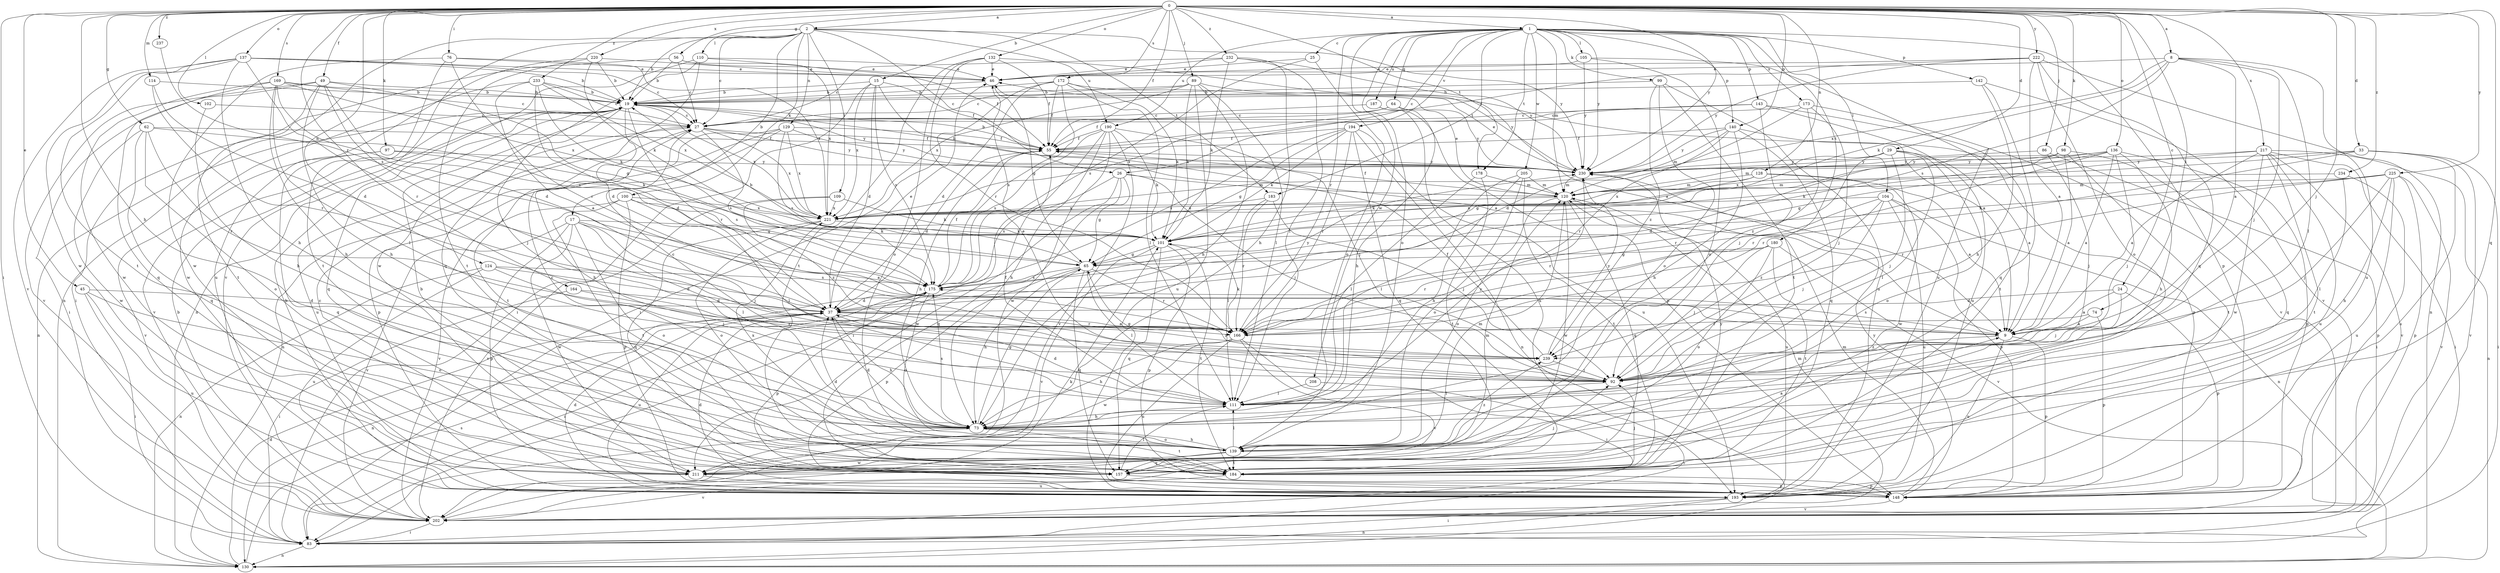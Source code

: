 strict digraph  {
0;
1;
2;
8;
9;
15;
17;
19;
24;
25;
26;
27;
29;
33;
37;
45;
46;
49;
55;
56;
62;
64;
65;
73;
74;
76;
83;
86;
89;
92;
97;
98;
99;
100;
101;
102;
104;
105;
109;
110;
111;
114;
120;
124;
128;
129;
130;
132;
136;
137;
139;
140;
142;
143;
148;
157;
164;
166;
169;
172;
173;
175;
178;
180;
183;
184;
187;
190;
193;
194;
202;
205;
208;
211;
217;
220;
221;
222;
225;
230;
232;
233;
234;
237;
239;
0 -> 1  [label=a];
0 -> 2  [label=a];
0 -> 8  [label=a];
0 -> 15  [label=b];
0 -> 24  [label=c];
0 -> 29  [label=d];
0 -> 33  [label=d];
0 -> 45  [label=e];
0 -> 49  [label=f];
0 -> 55  [label=f];
0 -> 56  [label=g];
0 -> 62  [label=g];
0 -> 73  [label=h];
0 -> 74  [label=i];
0 -> 76  [label=i];
0 -> 83  [label=i];
0 -> 86  [label=j];
0 -> 89  [label=j];
0 -> 92  [label=j];
0 -> 97  [label=k];
0 -> 98  [label=k];
0 -> 102  [label=l];
0 -> 114  [label=m];
0 -> 124  [label=n];
0 -> 128  [label=n];
0 -> 132  [label=o];
0 -> 136  [label=o];
0 -> 137  [label=o];
0 -> 140  [label=p];
0 -> 157  [label=q];
0 -> 164  [label=r];
0 -> 169  [label=s];
0 -> 172  [label=s];
0 -> 178  [label=t];
0 -> 217  [label=x];
0 -> 220  [label=x];
0 -> 222  [label=y];
0 -> 225  [label=y];
0 -> 230  [label=y];
0 -> 232  [label=z];
0 -> 233  [label=z];
0 -> 234  [label=z];
0 -> 237  [label=z];
1 -> 25  [label=c];
1 -> 26  [label=c];
1 -> 64  [label=g];
1 -> 99  [label=k];
1 -> 104  [label=l];
1 -> 105  [label=l];
1 -> 120  [label=m];
1 -> 139  [label=o];
1 -> 140  [label=p];
1 -> 142  [label=p];
1 -> 143  [label=p];
1 -> 148  [label=p];
1 -> 166  [label=r];
1 -> 173  [label=s];
1 -> 178  [label=t];
1 -> 180  [label=t];
1 -> 183  [label=t];
1 -> 187  [label=u];
1 -> 190  [label=u];
1 -> 194  [label=v];
1 -> 205  [label=w];
1 -> 208  [label=w];
1 -> 230  [label=y];
2 -> 17  [label=b];
2 -> 19  [label=b];
2 -> 26  [label=c];
2 -> 27  [label=c];
2 -> 100  [label=k];
2 -> 109  [label=l];
2 -> 110  [label=l];
2 -> 129  [label=n];
2 -> 130  [label=n];
2 -> 183  [label=t];
2 -> 190  [label=u];
2 -> 202  [label=v];
2 -> 230  [label=y];
8 -> 9  [label=a];
8 -> 46  [label=e];
8 -> 92  [label=j];
8 -> 101  [label=k];
8 -> 111  [label=l];
8 -> 175  [label=s];
8 -> 193  [label=u];
8 -> 221  [label=x];
9 -> 148  [label=p];
9 -> 175  [label=s];
9 -> 193  [label=u];
9 -> 239  [label=z];
15 -> 9  [label=a];
15 -> 19  [label=b];
15 -> 37  [label=d];
15 -> 55  [label=f];
15 -> 83  [label=i];
15 -> 175  [label=s];
15 -> 221  [label=x];
17 -> 9  [label=a];
17 -> 92  [label=j];
17 -> 101  [label=k];
17 -> 111  [label=l];
17 -> 139  [label=o];
17 -> 148  [label=p];
17 -> 202  [label=v];
17 -> 211  [label=w];
19 -> 27  [label=c];
19 -> 37  [label=d];
19 -> 92  [label=j];
19 -> 130  [label=n];
19 -> 157  [label=q];
19 -> 166  [label=r];
19 -> 202  [label=v];
19 -> 221  [label=x];
19 -> 230  [label=y];
24 -> 9  [label=a];
24 -> 37  [label=d];
24 -> 92  [label=j];
24 -> 148  [label=p];
25 -> 46  [label=e];
25 -> 139  [label=o];
25 -> 175  [label=s];
26 -> 65  [label=g];
26 -> 92  [label=j];
26 -> 120  [label=m];
26 -> 157  [label=q];
26 -> 175  [label=s];
26 -> 211  [label=w];
27 -> 55  [label=f];
27 -> 175  [label=s];
27 -> 184  [label=t];
27 -> 193  [label=u];
27 -> 221  [label=x];
27 -> 230  [label=y];
29 -> 9  [label=a];
29 -> 92  [label=j];
29 -> 111  [label=l];
29 -> 120  [label=m];
29 -> 139  [label=o];
29 -> 166  [label=r];
29 -> 230  [label=y];
33 -> 83  [label=i];
33 -> 166  [label=r];
33 -> 193  [label=u];
33 -> 202  [label=v];
33 -> 221  [label=x];
33 -> 230  [label=y];
37 -> 9  [label=a];
37 -> 46  [label=e];
37 -> 73  [label=h];
37 -> 166  [label=r];
37 -> 193  [label=u];
37 -> 230  [label=y];
37 -> 239  [label=z];
45 -> 37  [label=d];
45 -> 83  [label=i];
45 -> 139  [label=o];
45 -> 193  [label=u];
46 -> 19  [label=b];
46 -> 65  [label=g];
49 -> 19  [label=b];
49 -> 37  [label=d];
49 -> 65  [label=g];
49 -> 73  [label=h];
49 -> 83  [label=i];
49 -> 184  [label=t];
49 -> 202  [label=v];
49 -> 239  [label=z];
55 -> 19  [label=b];
55 -> 37  [label=d];
55 -> 73  [label=h];
55 -> 230  [label=y];
56 -> 19  [label=b];
56 -> 27  [label=c];
56 -> 46  [label=e];
56 -> 83  [label=i];
56 -> 221  [label=x];
62 -> 55  [label=f];
62 -> 101  [label=k];
62 -> 139  [label=o];
62 -> 157  [label=q];
62 -> 166  [label=r];
62 -> 211  [label=w];
64 -> 27  [label=c];
64 -> 55  [label=f];
64 -> 73  [label=h];
64 -> 230  [label=y];
65 -> 19  [label=b];
65 -> 73  [label=h];
65 -> 111  [label=l];
65 -> 148  [label=p];
65 -> 157  [label=q];
65 -> 166  [label=r];
65 -> 175  [label=s];
73 -> 27  [label=c];
73 -> 37  [label=d];
73 -> 65  [label=g];
73 -> 83  [label=i];
73 -> 139  [label=o];
73 -> 175  [label=s];
73 -> 184  [label=t];
74 -> 9  [label=a];
74 -> 148  [label=p];
74 -> 166  [label=r];
76 -> 46  [label=e];
76 -> 166  [label=r];
76 -> 184  [label=t];
76 -> 211  [label=w];
76 -> 221  [label=x];
83 -> 130  [label=n];
86 -> 83  [label=i];
86 -> 92  [label=j];
86 -> 230  [label=y];
89 -> 19  [label=b];
89 -> 27  [label=c];
89 -> 73  [label=h];
89 -> 101  [label=k];
89 -> 111  [label=l];
89 -> 193  [label=u];
89 -> 221  [label=x];
89 -> 230  [label=y];
92 -> 27  [label=c];
92 -> 46  [label=e];
92 -> 65  [label=g];
92 -> 111  [label=l];
97 -> 157  [label=q];
97 -> 175  [label=s];
97 -> 202  [label=v];
97 -> 230  [label=y];
98 -> 9  [label=a];
98 -> 37  [label=d];
98 -> 157  [label=q];
98 -> 184  [label=t];
98 -> 230  [label=y];
99 -> 19  [label=b];
99 -> 139  [label=o];
99 -> 184  [label=t];
99 -> 193  [label=u];
99 -> 239  [label=z];
100 -> 65  [label=g];
100 -> 111  [label=l];
100 -> 148  [label=p];
100 -> 184  [label=t];
100 -> 202  [label=v];
100 -> 221  [label=x];
101 -> 65  [label=g];
101 -> 148  [label=p];
101 -> 157  [label=q];
101 -> 184  [label=t];
101 -> 202  [label=v];
102 -> 27  [label=c];
102 -> 73  [label=h];
104 -> 92  [label=j];
104 -> 130  [label=n];
104 -> 148  [label=p];
104 -> 166  [label=r];
104 -> 193  [label=u];
104 -> 221  [label=x];
104 -> 239  [label=z];
105 -> 46  [label=e];
105 -> 139  [label=o];
105 -> 193  [label=u];
105 -> 230  [label=y];
109 -> 101  [label=k];
109 -> 202  [label=v];
109 -> 221  [label=x];
109 -> 239  [label=z];
110 -> 46  [label=e];
110 -> 55  [label=f];
110 -> 130  [label=n];
110 -> 157  [label=q];
110 -> 211  [label=w];
111 -> 37  [label=d];
111 -> 55  [label=f];
111 -> 73  [label=h];
111 -> 230  [label=y];
114 -> 19  [label=b];
114 -> 37  [label=d];
114 -> 166  [label=r];
120 -> 46  [label=e];
120 -> 55  [label=f];
120 -> 139  [label=o];
120 -> 157  [label=q];
120 -> 193  [label=u];
120 -> 211  [label=w];
120 -> 221  [label=x];
124 -> 37  [label=d];
124 -> 92  [label=j];
124 -> 130  [label=n];
124 -> 175  [label=s];
124 -> 193  [label=u];
128 -> 9  [label=a];
128 -> 101  [label=k];
128 -> 120  [label=m];
128 -> 211  [label=w];
128 -> 221  [label=x];
129 -> 55  [label=f];
129 -> 73  [label=h];
129 -> 130  [label=n];
129 -> 148  [label=p];
129 -> 175  [label=s];
129 -> 221  [label=x];
129 -> 230  [label=y];
130 -> 37  [label=d];
130 -> 175  [label=s];
132 -> 9  [label=a];
132 -> 46  [label=e];
132 -> 55  [label=f];
132 -> 139  [label=o];
132 -> 166  [label=r];
132 -> 184  [label=t];
136 -> 9  [label=a];
136 -> 65  [label=g];
136 -> 73  [label=h];
136 -> 92  [label=j];
136 -> 101  [label=k];
136 -> 148  [label=p];
136 -> 166  [label=r];
136 -> 230  [label=y];
137 -> 19  [label=b];
137 -> 27  [label=c];
137 -> 46  [label=e];
137 -> 73  [label=h];
137 -> 166  [label=r];
137 -> 184  [label=t];
137 -> 202  [label=v];
137 -> 211  [label=w];
139 -> 9  [label=a];
139 -> 37  [label=d];
139 -> 73  [label=h];
139 -> 111  [label=l];
139 -> 120  [label=m];
139 -> 157  [label=q];
139 -> 184  [label=t];
139 -> 211  [label=w];
139 -> 221  [label=x];
139 -> 239  [label=z];
140 -> 55  [label=f];
140 -> 73  [label=h];
140 -> 120  [label=m];
140 -> 148  [label=p];
140 -> 157  [label=q];
140 -> 166  [label=r];
140 -> 230  [label=y];
142 -> 19  [label=b];
142 -> 73  [label=h];
142 -> 157  [label=q];
142 -> 202  [label=v];
143 -> 27  [label=c];
143 -> 92  [label=j];
143 -> 184  [label=t];
143 -> 193  [label=u];
143 -> 221  [label=x];
148 -> 37  [label=d];
148 -> 120  [label=m];
148 -> 202  [label=v];
148 -> 230  [label=y];
157 -> 19  [label=b];
157 -> 111  [label=l];
157 -> 148  [label=p];
164 -> 37  [label=d];
164 -> 83  [label=i];
164 -> 239  [label=z];
166 -> 73  [label=h];
166 -> 83  [label=i];
166 -> 101  [label=k];
166 -> 193  [label=u];
166 -> 202  [label=v];
166 -> 211  [label=w];
169 -> 19  [label=b];
169 -> 27  [label=c];
169 -> 73  [label=h];
169 -> 111  [label=l];
169 -> 157  [label=q];
169 -> 175  [label=s];
169 -> 211  [label=w];
169 -> 221  [label=x];
172 -> 9  [label=a];
172 -> 19  [label=b];
172 -> 37  [label=d];
172 -> 55  [label=f];
172 -> 83  [label=i];
172 -> 101  [label=k];
172 -> 111  [label=l];
172 -> 175  [label=s];
173 -> 27  [label=c];
173 -> 37  [label=d];
173 -> 92  [label=j];
173 -> 202  [label=v];
173 -> 239  [label=z];
175 -> 37  [label=d];
175 -> 55  [label=f];
175 -> 83  [label=i];
175 -> 130  [label=n];
175 -> 139  [label=o];
175 -> 148  [label=p];
178 -> 111  [label=l];
178 -> 120  [label=m];
178 -> 184  [label=t];
180 -> 65  [label=g];
180 -> 92  [label=j];
180 -> 139  [label=o];
180 -> 166  [label=r];
180 -> 184  [label=t];
180 -> 202  [label=v];
183 -> 92  [label=j];
183 -> 111  [label=l];
183 -> 166  [label=r];
183 -> 221  [label=x];
184 -> 92  [label=j];
184 -> 148  [label=p];
184 -> 202  [label=v];
184 -> 230  [label=y];
187 -> 27  [label=c];
187 -> 148  [label=p];
187 -> 193  [label=u];
190 -> 55  [label=f];
190 -> 73  [label=h];
190 -> 83  [label=i];
190 -> 92  [label=j];
190 -> 101  [label=k];
190 -> 175  [label=s];
190 -> 202  [label=v];
190 -> 211  [label=w];
193 -> 19  [label=b];
193 -> 37  [label=d];
193 -> 83  [label=i];
193 -> 130  [label=n];
194 -> 55  [label=f];
194 -> 65  [label=g];
194 -> 101  [label=k];
194 -> 130  [label=n];
194 -> 157  [label=q];
194 -> 166  [label=r];
194 -> 175  [label=s];
194 -> 193  [label=u];
202 -> 19  [label=b];
202 -> 83  [label=i];
202 -> 101  [label=k];
202 -> 120  [label=m];
205 -> 73  [label=h];
205 -> 111  [label=l];
205 -> 120  [label=m];
205 -> 139  [label=o];
205 -> 184  [label=t];
208 -> 83  [label=i];
208 -> 111  [label=l];
211 -> 27  [label=c];
211 -> 92  [label=j];
211 -> 120  [label=m];
211 -> 193  [label=u];
217 -> 9  [label=a];
217 -> 65  [label=g];
217 -> 83  [label=i];
217 -> 130  [label=n];
217 -> 184  [label=t];
217 -> 193  [label=u];
217 -> 202  [label=v];
217 -> 211  [label=w];
217 -> 230  [label=y];
220 -> 19  [label=b];
220 -> 46  [label=e];
220 -> 101  [label=k];
220 -> 184  [label=t];
220 -> 193  [label=u];
221 -> 101  [label=k];
221 -> 139  [label=o];
221 -> 157  [label=q];
222 -> 9  [label=a];
222 -> 46  [label=e];
222 -> 55  [label=f];
222 -> 130  [label=n];
222 -> 139  [label=o];
222 -> 157  [label=q];
222 -> 230  [label=y];
225 -> 73  [label=h];
225 -> 92  [label=j];
225 -> 101  [label=k];
225 -> 120  [label=m];
225 -> 148  [label=p];
225 -> 166  [label=r];
225 -> 193  [label=u];
225 -> 202  [label=v];
230 -> 19  [label=b];
230 -> 46  [label=e];
230 -> 120  [label=m];
232 -> 27  [label=c];
232 -> 46  [label=e];
232 -> 73  [label=h];
232 -> 101  [label=k];
232 -> 111  [label=l];
232 -> 230  [label=y];
233 -> 9  [label=a];
233 -> 19  [label=b];
233 -> 27  [label=c];
233 -> 37  [label=d];
233 -> 101  [label=k];
233 -> 211  [label=w];
233 -> 221  [label=x];
234 -> 111  [label=l];
234 -> 120  [label=m];
234 -> 148  [label=p];
237 -> 175  [label=s];
239 -> 55  [label=f];
239 -> 92  [label=j];
239 -> 230  [label=y];
}
